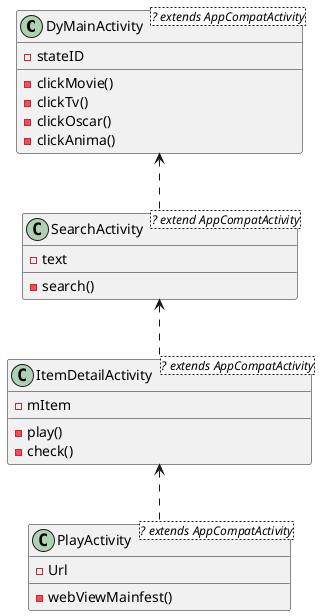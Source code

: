 @startuml

class DyMainActivity<? extends AppCompatActivity>{
    -stateID
    -clickMovie()
    -clickTv()
    -clickOscar()
    -clickAnima()
}

class SearchActivity<? extend AppCompatActivity>{
    -text
    -search()
}

class PlayActivity<? extends AppCompatActivity>{
    -Url
    -webViewMainfest()
}

class ItemDetailActivity<? extends AppCompatActivity>{
    -mItem
    -play()
    -check()
}


DyMainActivity <.. SearchActivity
SearchActivity <.. ItemDetailActivity
ItemDetailActivity <.. PlayActivity

@enduml